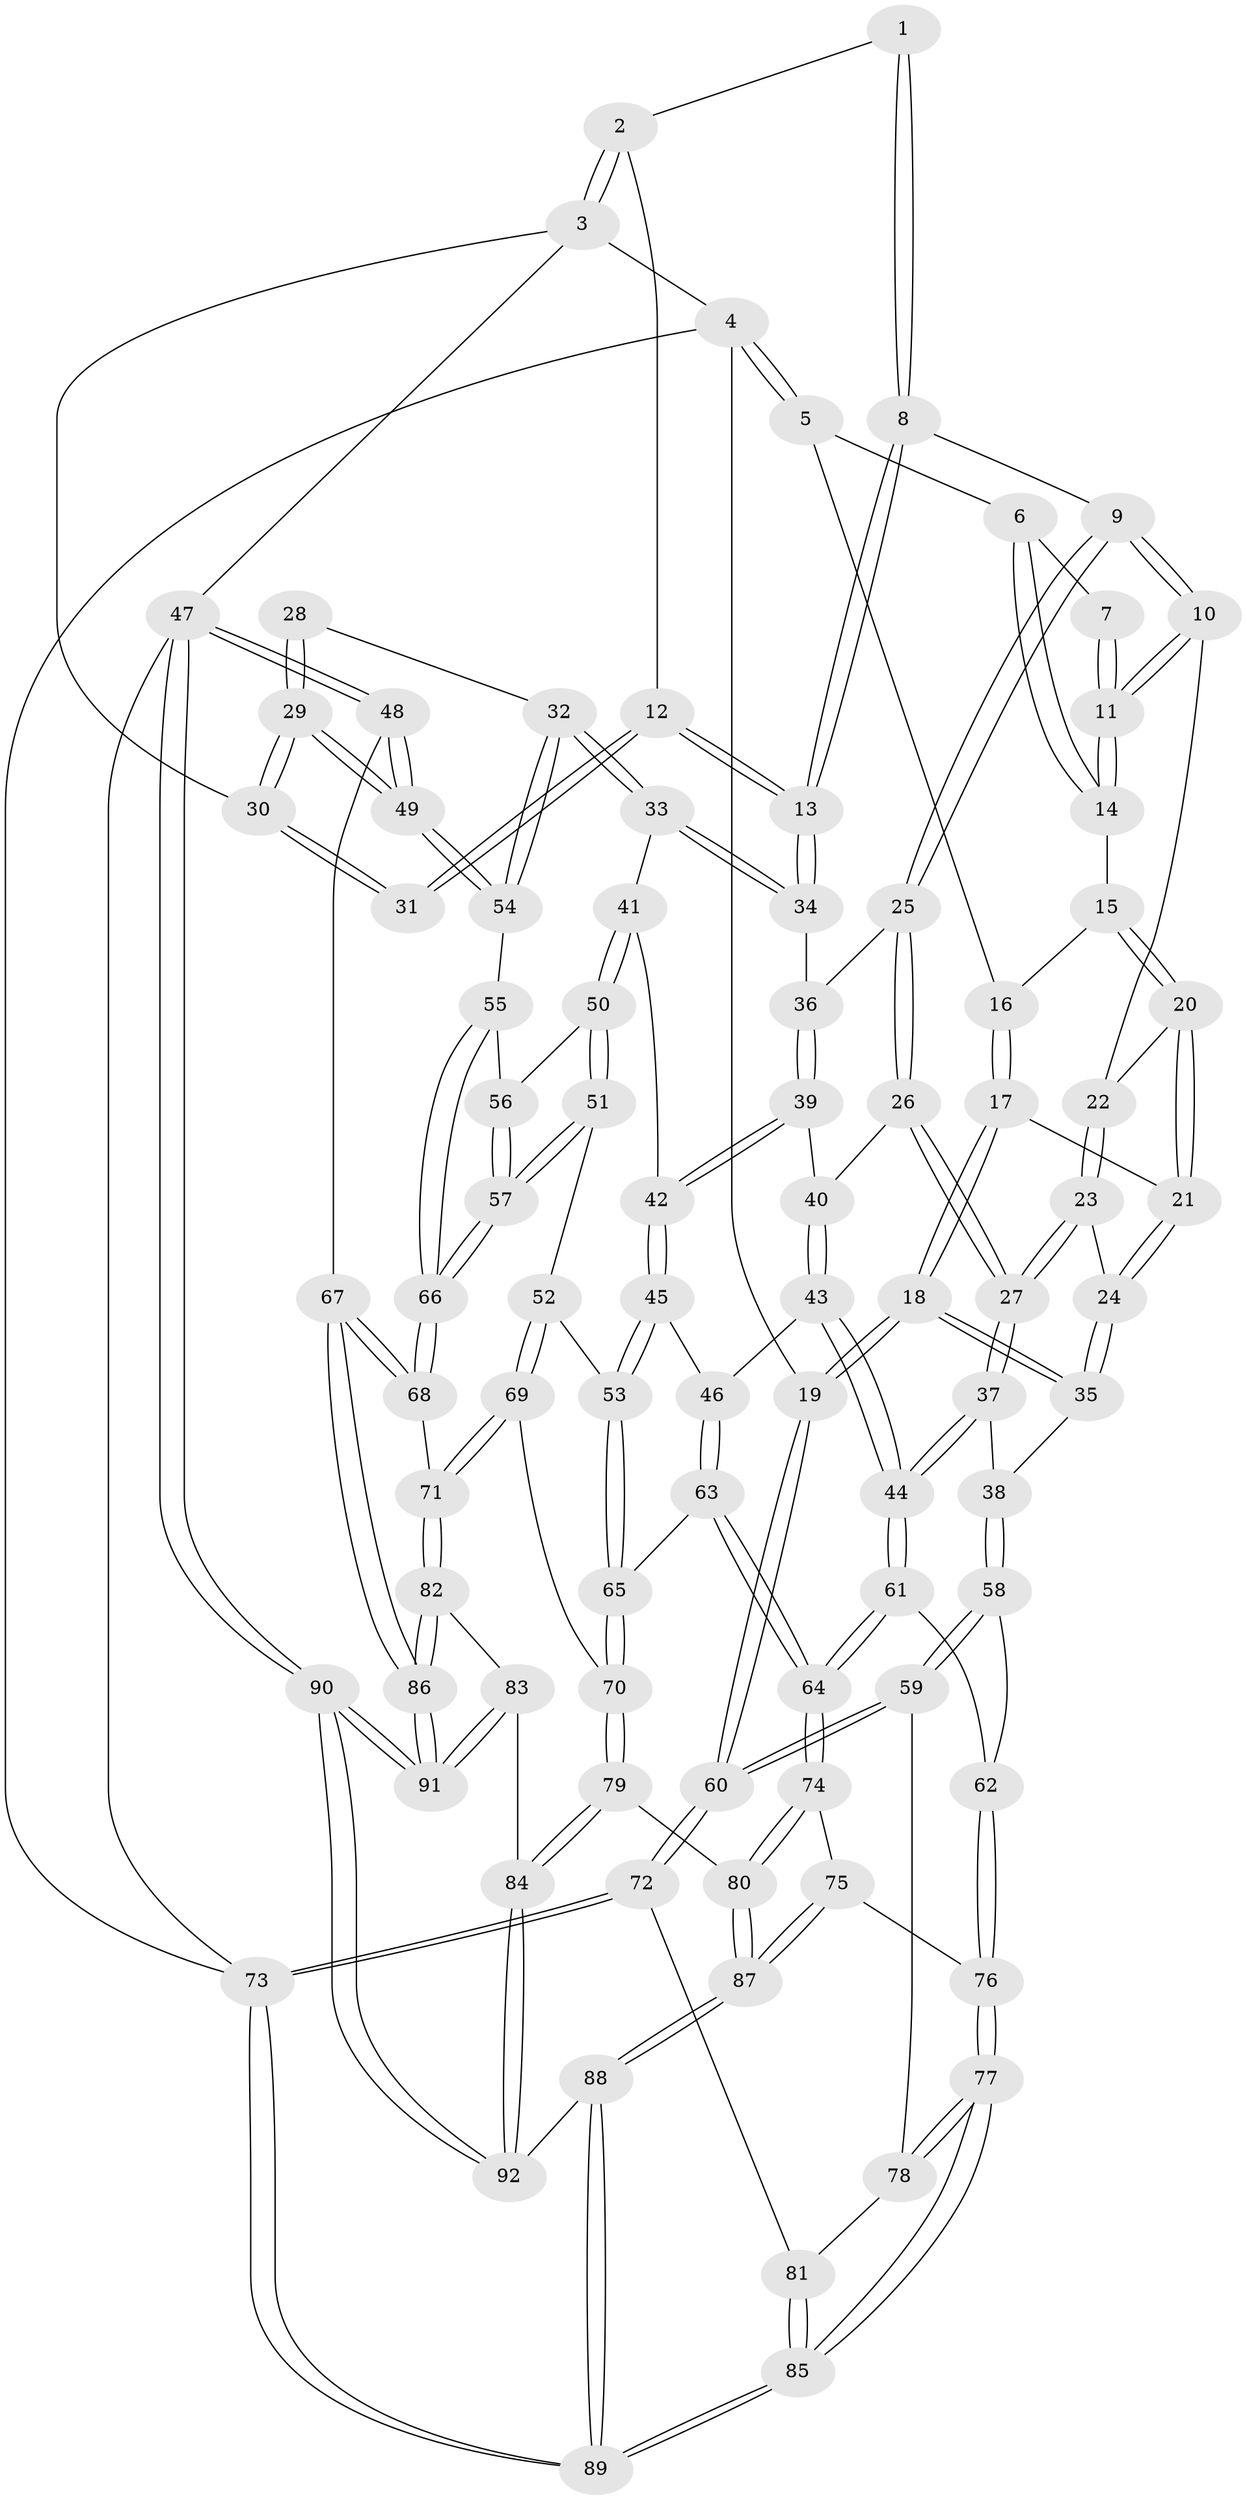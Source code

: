 // coarse degree distribution, {3: 0.08620689655172414, 4: 0.3620689655172414, 5: 0.43103448275862066, 2: 0.017241379310344827, 6: 0.10344827586206896}
// Generated by graph-tools (version 1.1) at 2025/52/02/27/25 19:52:37]
// undirected, 92 vertices, 227 edges
graph export_dot {
graph [start="1"]
  node [color=gray90,style=filled];
  1 [pos="+0.5129429020425605+0"];
  2 [pos="+0.7306353287994298+0"];
  3 [pos="+1+0"];
  4 [pos="+0+0"];
  5 [pos="+0.03549767936328286+0"];
  6 [pos="+0.17982662546086509+0"];
  7 [pos="+0.38282178488219026+0"];
  8 [pos="+0.5788336560091535+0.19891983820699963"];
  9 [pos="+0.5713772531191815+0.2035317780162496"];
  10 [pos="+0.462608193201396+0.19581589191494053"];
  11 [pos="+0.43030632643854216+0.17439434279274374"];
  12 [pos="+0.6952203047304039+0.21946523499650444"];
  13 [pos="+0.6915582145109204+0.220743333264726"];
  14 [pos="+0.4033293347861485+0.1589877897175595"];
  15 [pos="+0.2704484727634105+0.17708153439707114"];
  16 [pos="+0.2419338849528942+0.1448517985949736"];
  17 [pos="+0.1600487372487587+0.2865936370812332"];
  18 [pos="+0+0.3307841125581975"];
  19 [pos="+0+0.3272636973602167"];
  20 [pos="+0.27900588655298686+0.21287187183215062"];
  21 [pos="+0.26972324946786447+0.3046018488085811"];
  22 [pos="+0.3994528305057137+0.2377016050191534"];
  23 [pos="+0.3166039437744003+0.34746520849586343"];
  24 [pos="+0.2704561139010189+0.30553744782744713"];
  25 [pos="+0.5154766865335235+0.3349263786867474"];
  26 [pos="+0.4122238546356757+0.4267330621856044"];
  27 [pos="+0.35225556219377885+0.43978291620296256"];
  28 [pos="+0.8392486994449182+0.2687593246098573"];
  29 [pos="+1+0.3852016349903632"];
  30 [pos="+1+0"];
  31 [pos="+0.7955473346765579+0.20055117443965353"];
  32 [pos="+0.9139419369514584+0.49017276468044835"];
  33 [pos="+0.7168370916454406+0.4403920161694046"];
  34 [pos="+0.7096957363720716+0.41765026340264483"];
  35 [pos="+0.10092498671868286+0.46597516187618193"];
  36 [pos="+0.5671853352044635+0.4067080972475979"];
  37 [pos="+0.34448866607194206+0.45114389874365024"];
  38 [pos="+0.12292602330310741+0.4813200997321983"];
  39 [pos="+0.5831694904327731+0.4939578619477321"];
  40 [pos="+0.5010333185188536+0.4954194606785221"];
  41 [pos="+0.6787535732725415+0.49186248603122507"];
  42 [pos="+0.593897669262815+0.5008191364118362"];
  43 [pos="+0.49842157866938314+0.5633206147033785"];
  44 [pos="+0.3518530018784999+0.5512397761291272"];
  45 [pos="+0.5789531129394457+0.5632146661063767"];
  46 [pos="+0.5069780536152035+0.5835292134313181"];
  47 [pos="+1+1"];
  48 [pos="+1+0.6025101198281423"];
  49 [pos="+1+0.5445062077540896"];
  50 [pos="+0.6853360121326205+0.5258499266633765"];
  51 [pos="+0.6850333767026248+0.5991697389234255"];
  52 [pos="+0.6624348399946743+0.6138870679233237"];
  53 [pos="+0.6014703972399728+0.6086024532714915"];
  54 [pos="+0.9187734398161688+0.4941781508211297"];
  55 [pos="+0.8413014710830843+0.5665418966955964"];
  56 [pos="+0.7570358147613986+0.5551740244712087"];
  57 [pos="+0.7196781992167623+0.6177076045077647"];
  58 [pos="+0.16512522245616876+0.6412848916374078"];
  59 [pos="+0.13370170769380016+0.6768751286677052"];
  60 [pos="+0+0.6575278848293359"];
  61 [pos="+0.35071082164918344+0.5631404698707904"];
  62 [pos="+0.2511264170172522+0.6550570923507687"];
  63 [pos="+0.48601403792816145+0.6737294279916884"];
  64 [pos="+0.4491099167178839+0.6801831507369877"];
  65 [pos="+0.5314478542906653+0.6899511933565221"];
  66 [pos="+0.7760532870110215+0.6528889412567407"];
  67 [pos="+1+0.6055545533528068"];
  68 [pos="+0.7833065736393717+0.7318579493246704"];
  69 [pos="+0.6440725885726761+0.7166345704875686"];
  70 [pos="+0.5822758803933599+0.7436950450770581"];
  71 [pos="+0.7794047428031202+0.7419478834729081"];
  72 [pos="+0+0.6951813951822494"];
  73 [pos="+0+1"];
  74 [pos="+0.4247563663708866+0.7147929831397275"];
  75 [pos="+0.37033834526489556+0.7702911864380478"];
  76 [pos="+0.30719990725001495+0.7577979018361457"];
  77 [pos="+0.21269761879663818+0.843947202317032"];
  78 [pos="+0.13283499041865576+0.696832650422056"];
  79 [pos="+0.5797160053849462+0.8230608685112125"];
  80 [pos="+0.5208071933088443+0.8301506520893244"];
  81 [pos="+0.07440141022266665+0.786813071941541"];
  82 [pos="+0.7923255415046527+0.8325119434813172"];
  83 [pos="+0.6286801425440588+0.87998555321245"];
  84 [pos="+0.6197672077962839+0.8808586236468229"];
  85 [pos="+0.13673182750399007+1"];
  86 [pos="+0.8392377625776872+0.87451589904027"];
  87 [pos="+0.4093563463392408+0.8702516835255328"];
  88 [pos="+0.34738752873643275+1"];
  89 [pos="+0.11038825462589603+1"];
  90 [pos="+1+1"];
  91 [pos="+0.9881614755187319+1"];
  92 [pos="+0.4933318164717819+1"];
  1 -- 2;
  1 -- 8;
  1 -- 8;
  2 -- 3;
  2 -- 3;
  2 -- 12;
  3 -- 4;
  3 -- 30;
  3 -- 47;
  4 -- 5;
  4 -- 5;
  4 -- 19;
  4 -- 73;
  5 -- 6;
  5 -- 16;
  6 -- 7;
  6 -- 14;
  6 -- 14;
  7 -- 11;
  7 -- 11;
  8 -- 9;
  8 -- 13;
  8 -- 13;
  9 -- 10;
  9 -- 10;
  9 -- 25;
  9 -- 25;
  10 -- 11;
  10 -- 11;
  10 -- 22;
  11 -- 14;
  11 -- 14;
  12 -- 13;
  12 -- 13;
  12 -- 31;
  12 -- 31;
  13 -- 34;
  13 -- 34;
  14 -- 15;
  15 -- 16;
  15 -- 20;
  15 -- 20;
  16 -- 17;
  16 -- 17;
  17 -- 18;
  17 -- 18;
  17 -- 21;
  18 -- 19;
  18 -- 19;
  18 -- 35;
  18 -- 35;
  19 -- 60;
  19 -- 60;
  20 -- 21;
  20 -- 21;
  20 -- 22;
  21 -- 24;
  21 -- 24;
  22 -- 23;
  22 -- 23;
  23 -- 24;
  23 -- 27;
  23 -- 27;
  24 -- 35;
  24 -- 35;
  25 -- 26;
  25 -- 26;
  25 -- 36;
  26 -- 27;
  26 -- 27;
  26 -- 40;
  27 -- 37;
  27 -- 37;
  28 -- 29;
  28 -- 29;
  28 -- 32;
  29 -- 30;
  29 -- 30;
  29 -- 49;
  29 -- 49;
  30 -- 31;
  30 -- 31;
  32 -- 33;
  32 -- 33;
  32 -- 54;
  32 -- 54;
  33 -- 34;
  33 -- 34;
  33 -- 41;
  34 -- 36;
  35 -- 38;
  36 -- 39;
  36 -- 39;
  37 -- 38;
  37 -- 44;
  37 -- 44;
  38 -- 58;
  38 -- 58;
  39 -- 40;
  39 -- 42;
  39 -- 42;
  40 -- 43;
  40 -- 43;
  41 -- 42;
  41 -- 50;
  41 -- 50;
  42 -- 45;
  42 -- 45;
  43 -- 44;
  43 -- 44;
  43 -- 46;
  44 -- 61;
  44 -- 61;
  45 -- 46;
  45 -- 53;
  45 -- 53;
  46 -- 63;
  46 -- 63;
  47 -- 48;
  47 -- 48;
  47 -- 90;
  47 -- 90;
  47 -- 73;
  48 -- 49;
  48 -- 49;
  48 -- 67;
  49 -- 54;
  49 -- 54;
  50 -- 51;
  50 -- 51;
  50 -- 56;
  51 -- 52;
  51 -- 57;
  51 -- 57;
  52 -- 53;
  52 -- 69;
  52 -- 69;
  53 -- 65;
  53 -- 65;
  54 -- 55;
  55 -- 56;
  55 -- 66;
  55 -- 66;
  56 -- 57;
  56 -- 57;
  57 -- 66;
  57 -- 66;
  58 -- 59;
  58 -- 59;
  58 -- 62;
  59 -- 60;
  59 -- 60;
  59 -- 78;
  60 -- 72;
  60 -- 72;
  61 -- 62;
  61 -- 64;
  61 -- 64;
  62 -- 76;
  62 -- 76;
  63 -- 64;
  63 -- 64;
  63 -- 65;
  64 -- 74;
  64 -- 74;
  65 -- 70;
  65 -- 70;
  66 -- 68;
  66 -- 68;
  67 -- 68;
  67 -- 68;
  67 -- 86;
  67 -- 86;
  68 -- 71;
  69 -- 70;
  69 -- 71;
  69 -- 71;
  70 -- 79;
  70 -- 79;
  71 -- 82;
  71 -- 82;
  72 -- 73;
  72 -- 73;
  72 -- 81;
  73 -- 89;
  73 -- 89;
  74 -- 75;
  74 -- 80;
  74 -- 80;
  75 -- 76;
  75 -- 87;
  75 -- 87;
  76 -- 77;
  76 -- 77;
  77 -- 78;
  77 -- 78;
  77 -- 85;
  77 -- 85;
  78 -- 81;
  79 -- 80;
  79 -- 84;
  79 -- 84;
  80 -- 87;
  80 -- 87;
  81 -- 85;
  81 -- 85;
  82 -- 83;
  82 -- 86;
  82 -- 86;
  83 -- 84;
  83 -- 91;
  83 -- 91;
  84 -- 92;
  84 -- 92;
  85 -- 89;
  85 -- 89;
  86 -- 91;
  86 -- 91;
  87 -- 88;
  87 -- 88;
  88 -- 89;
  88 -- 89;
  88 -- 92;
  90 -- 91;
  90 -- 91;
  90 -- 92;
  90 -- 92;
}
